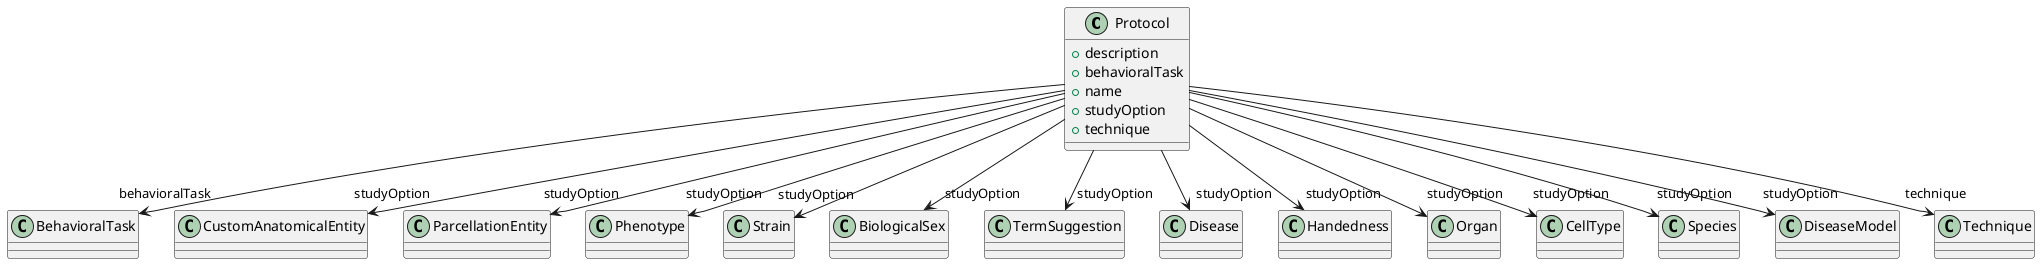 @startuml
class Protocol {
+description
+behavioralTask
+name
+studyOption
+technique

}
Protocol -d-> "behavioralTask" BehavioralTask
Protocol -d-> "studyOption" CustomAnatomicalEntity
Protocol -d-> "studyOption" ParcellationEntity
Protocol -d-> "studyOption" Phenotype
Protocol -d-> "studyOption" Strain
Protocol -d-> "studyOption" BiologicalSex
Protocol -d-> "studyOption" TermSuggestion
Protocol -d-> "studyOption" Disease
Protocol -d-> "studyOption" Handedness
Protocol -d-> "studyOption" Organ
Protocol -d-> "studyOption" CellType
Protocol -d-> "studyOption" Species
Protocol -d-> "studyOption" DiseaseModel
Protocol -d-> "technique" Technique

@enduml
